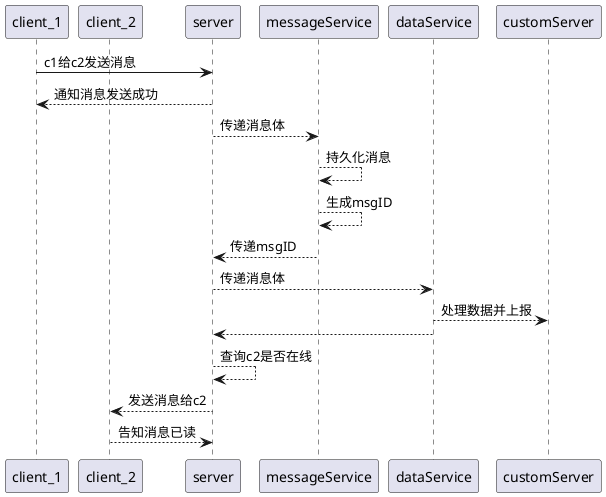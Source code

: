 @startuml
participant client_1
participant client_2
participant server
participant messageService
participant dataService
participant customServer

client_1 -> server: c1给c2发送消息
server --> client_1: 通知消息发送成功
server --> messageService: 传递消息体
messageService --> messageService: 持久化消息
messageService --> messageService: 生成msgID
messageService --> server: 传递msgID
server --> dataService: 传递消息体
dataService --> customServer: 处理数据并上报
dataService --> server
server --> server: 查询c2是否在线
server --> client_2: 发送消息给c2
client_2 --> server: 告知消息已读

@enduml